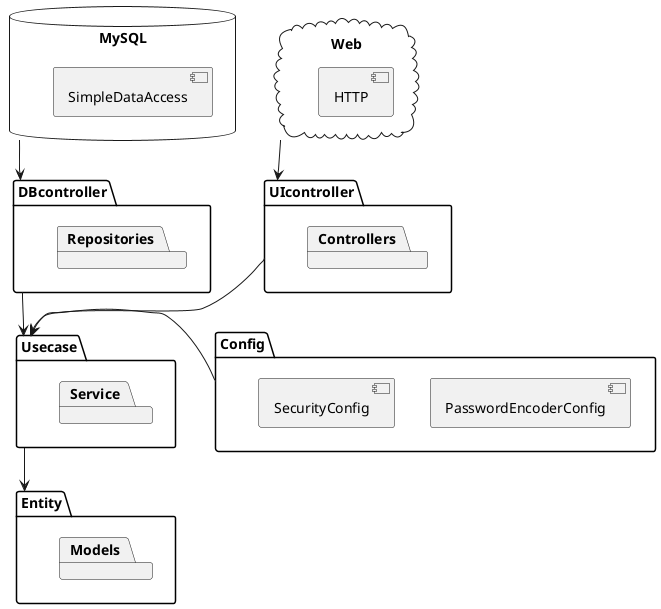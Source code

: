 @startuml



!define RECTANGLE agent
hide stereotype

database "MySQL" {
    [SimpleDataAccess]
}

cloud "Web" {
    [HTTP]
}

package "DBcontroller" {
    package Repositories <<Frame>> 
        
    
}

package "UIcontroller" {
    package Controllers
}

package "Config" {
    [PasswordEncoderConfig] 
    [SecurityConfig]
}

package "Entity" {
    package Models
}

package "Usecase" {
    package Service
}

MySQL --> DBcontroller
Web --> UIcontroller
DBcontroller --> Usecase
UIcontroller --> Usecase
Usecase -down-> Entity
Config -left-> Usecase

@enduml

